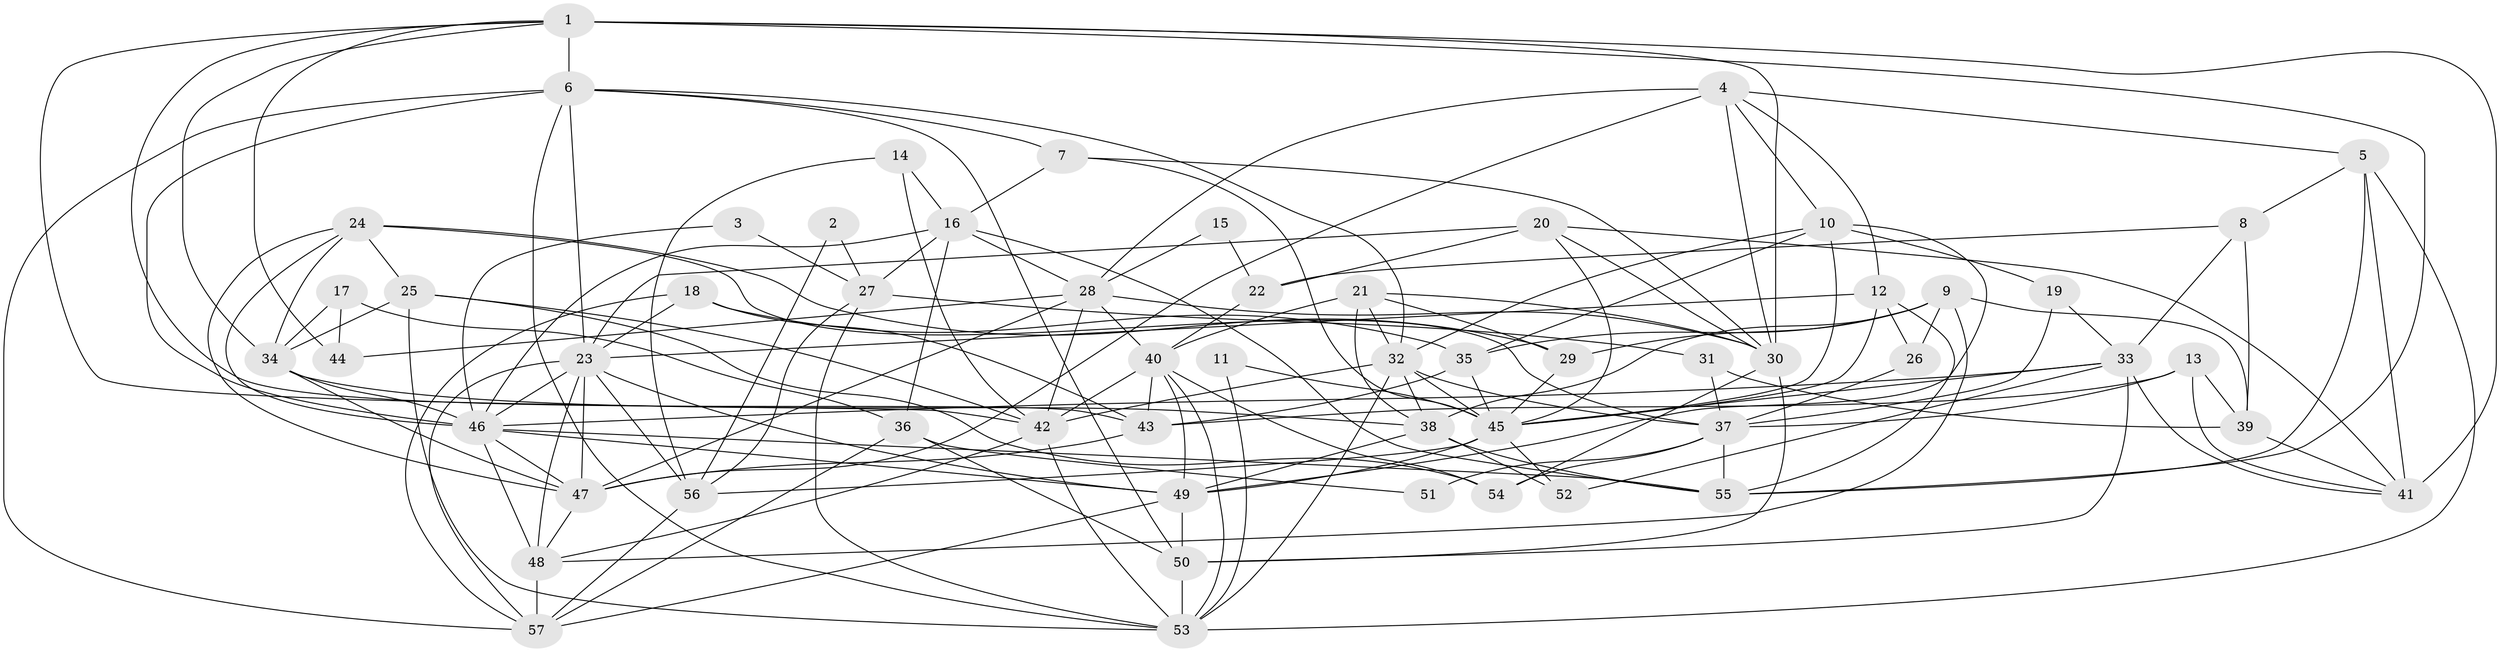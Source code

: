 // original degree distribution, {5: 0.1504424778761062, 4: 0.2920353982300885, 6: 0.13274336283185842, 3: 0.24778761061946902, 2: 0.1415929203539823, 7: 0.02654867256637168, 8: 0.008849557522123894}
// Generated by graph-tools (version 1.1) at 2025/26/03/09/25 03:26:13]
// undirected, 57 vertices, 162 edges
graph export_dot {
graph [start="1"]
  node [color=gray90,style=filled];
  1;
  2;
  3;
  4;
  5;
  6;
  7;
  8;
  9;
  10;
  11;
  12;
  13;
  14;
  15;
  16;
  17;
  18;
  19;
  20;
  21;
  22;
  23;
  24;
  25;
  26;
  27;
  28;
  29;
  30;
  31;
  32;
  33;
  34;
  35;
  36;
  37;
  38;
  39;
  40;
  41;
  42;
  43;
  44;
  45;
  46;
  47;
  48;
  49;
  50;
  51;
  52;
  53;
  54;
  55;
  56;
  57;
  1 -- 6 [weight=1.0];
  1 -- 30 [weight=1.0];
  1 -- 34 [weight=1.0];
  1 -- 41 [weight=2.0];
  1 -- 42 [weight=1.0];
  1 -- 43 [weight=1.0];
  1 -- 44 [weight=1.0];
  1 -- 55 [weight=1.0];
  2 -- 27 [weight=1.0];
  2 -- 56 [weight=1.0];
  3 -- 27 [weight=1.0];
  3 -- 46 [weight=1.0];
  4 -- 5 [weight=1.0];
  4 -- 10 [weight=2.0];
  4 -- 12 [weight=1.0];
  4 -- 28 [weight=1.0];
  4 -- 30 [weight=1.0];
  4 -- 47 [weight=1.0];
  5 -- 8 [weight=1.0];
  5 -- 41 [weight=2.0];
  5 -- 53 [weight=1.0];
  5 -- 55 [weight=1.0];
  6 -- 7 [weight=1.0];
  6 -- 23 [weight=1.0];
  6 -- 32 [weight=1.0];
  6 -- 46 [weight=1.0];
  6 -- 50 [weight=1.0];
  6 -- 53 [weight=1.0];
  6 -- 57 [weight=1.0];
  7 -- 16 [weight=1.0];
  7 -- 30 [weight=1.0];
  7 -- 45 [weight=1.0];
  8 -- 22 [weight=1.0];
  8 -- 33 [weight=1.0];
  8 -- 39 [weight=1.0];
  9 -- 26 [weight=1.0];
  9 -- 29 [weight=1.0];
  9 -- 35 [weight=1.0];
  9 -- 38 [weight=1.0];
  9 -- 39 [weight=2.0];
  9 -- 48 [weight=1.0];
  10 -- 19 [weight=1.0];
  10 -- 32 [weight=1.0];
  10 -- 35 [weight=1.0];
  10 -- 45 [weight=1.0];
  10 -- 49 [weight=1.0];
  11 -- 45 [weight=1.0];
  11 -- 53 [weight=1.0];
  12 -- 23 [weight=1.0];
  12 -- 26 [weight=1.0];
  12 -- 45 [weight=1.0];
  12 -- 55 [weight=1.0];
  13 -- 37 [weight=1.0];
  13 -- 39 [weight=1.0];
  13 -- 41 [weight=1.0];
  13 -- 43 [weight=1.0];
  14 -- 16 [weight=1.0];
  14 -- 42 [weight=1.0];
  14 -- 56 [weight=1.0];
  15 -- 22 [weight=1.0];
  15 -- 28 [weight=1.0];
  16 -- 27 [weight=1.0];
  16 -- 28 [weight=1.0];
  16 -- 36 [weight=1.0];
  16 -- 46 [weight=1.0];
  16 -- 55 [weight=1.0];
  17 -- 34 [weight=1.0];
  17 -- 36 [weight=1.0];
  17 -- 44 [weight=1.0];
  18 -- 23 [weight=1.0];
  18 -- 35 [weight=1.0];
  18 -- 43 [weight=1.0];
  18 -- 57 [weight=1.0];
  19 -- 33 [weight=1.0];
  19 -- 37 [weight=1.0];
  20 -- 22 [weight=2.0];
  20 -- 23 [weight=1.0];
  20 -- 30 [weight=1.0];
  20 -- 41 [weight=1.0];
  20 -- 45 [weight=1.0];
  21 -- 29 [weight=1.0];
  21 -- 30 [weight=1.0];
  21 -- 32 [weight=1.0];
  21 -- 38 [weight=1.0];
  21 -- 40 [weight=1.0];
  22 -- 40 [weight=1.0];
  23 -- 46 [weight=1.0];
  23 -- 47 [weight=1.0];
  23 -- 48 [weight=2.0];
  23 -- 49 [weight=1.0];
  23 -- 56 [weight=1.0];
  23 -- 57 [weight=1.0];
  24 -- 25 [weight=1.0];
  24 -- 29 [weight=1.0];
  24 -- 34 [weight=1.0];
  24 -- 37 [weight=1.0];
  24 -- 46 [weight=1.0];
  24 -- 47 [weight=1.0];
  25 -- 34 [weight=1.0];
  25 -- 42 [weight=1.0];
  25 -- 53 [weight=1.0];
  25 -- 54 [weight=1.0];
  26 -- 37 [weight=1.0];
  27 -- 31 [weight=1.0];
  27 -- 53 [weight=1.0];
  27 -- 56 [weight=1.0];
  28 -- 30 [weight=1.0];
  28 -- 40 [weight=1.0];
  28 -- 42 [weight=1.0];
  28 -- 44 [weight=1.0];
  28 -- 47 [weight=1.0];
  29 -- 45 [weight=1.0];
  30 -- 50 [weight=1.0];
  30 -- 54 [weight=1.0];
  31 -- 37 [weight=1.0];
  31 -- 39 [weight=1.0];
  32 -- 37 [weight=1.0];
  32 -- 38 [weight=1.0];
  32 -- 42 [weight=1.0];
  32 -- 45 [weight=1.0];
  32 -- 53 [weight=1.0];
  33 -- 41 [weight=1.0];
  33 -- 45 [weight=1.0];
  33 -- 46 [weight=1.0];
  33 -- 50 [weight=1.0];
  33 -- 52 [weight=1.0];
  34 -- 38 [weight=1.0];
  34 -- 46 [weight=1.0];
  34 -- 47 [weight=1.0];
  35 -- 43 [weight=1.0];
  35 -- 45 [weight=1.0];
  36 -- 50 [weight=1.0];
  36 -- 51 [weight=1.0];
  36 -- 57 [weight=1.0];
  37 -- 51 [weight=1.0];
  37 -- 54 [weight=1.0];
  37 -- 55 [weight=1.0];
  38 -- 49 [weight=1.0];
  38 -- 52 [weight=1.0];
  38 -- 55 [weight=1.0];
  39 -- 41 [weight=1.0];
  40 -- 42 [weight=1.0];
  40 -- 43 [weight=1.0];
  40 -- 49 [weight=1.0];
  40 -- 53 [weight=1.0];
  40 -- 54 [weight=1.0];
  42 -- 48 [weight=1.0];
  42 -- 53 [weight=1.0];
  43 -- 47 [weight=1.0];
  45 -- 49 [weight=2.0];
  45 -- 52 [weight=1.0];
  45 -- 56 [weight=1.0];
  46 -- 47 [weight=1.0];
  46 -- 48 [weight=1.0];
  46 -- 49 [weight=1.0];
  46 -- 55 [weight=1.0];
  47 -- 48 [weight=1.0];
  48 -- 57 [weight=1.0];
  49 -- 50 [weight=1.0];
  49 -- 57 [weight=1.0];
  50 -- 53 [weight=1.0];
  56 -- 57 [weight=1.0];
}
